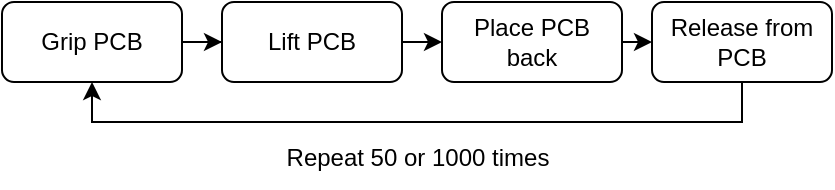 <mxfile version="24.0.7" type="device">
  <diagram name="Page-1" id="cYrABiHtNv_sOr97yq9n">
    <mxGraphModel dx="1044" dy="518" grid="1" gridSize="10" guides="1" tooltips="1" connect="1" arrows="1" fold="1" page="1" pageScale="1" pageWidth="850" pageHeight="1100" math="0" shadow="0">
      <root>
        <mxCell id="0" />
        <mxCell id="1" parent="0" />
        <mxCell id="Za5ATRkJ9ul04T8mf0hR-5" style="edgeStyle=orthogonalEdgeStyle;rounded=0;orthogonalLoop=1;jettySize=auto;html=1;exitX=1;exitY=0.5;exitDx=0;exitDy=0;" edge="1" parent="1" source="Za5ATRkJ9ul04T8mf0hR-1" target="Za5ATRkJ9ul04T8mf0hR-2">
          <mxGeometry relative="1" as="geometry" />
        </mxCell>
        <mxCell id="Za5ATRkJ9ul04T8mf0hR-1" value="Grip PCB" style="rounded=1;whiteSpace=wrap;html=1;" vertex="1" parent="1">
          <mxGeometry x="100" y="240" width="90" height="40" as="geometry" />
        </mxCell>
        <mxCell id="Za5ATRkJ9ul04T8mf0hR-6" style="edgeStyle=orthogonalEdgeStyle;rounded=0;orthogonalLoop=1;jettySize=auto;html=1;exitX=1;exitY=0.5;exitDx=0;exitDy=0;entryX=0;entryY=0.5;entryDx=0;entryDy=0;" edge="1" parent="1" source="Za5ATRkJ9ul04T8mf0hR-2" target="Za5ATRkJ9ul04T8mf0hR-3">
          <mxGeometry relative="1" as="geometry" />
        </mxCell>
        <mxCell id="Za5ATRkJ9ul04T8mf0hR-2" value="Lift PCB" style="rounded=1;whiteSpace=wrap;html=1;" vertex="1" parent="1">
          <mxGeometry x="210" y="240" width="90" height="40" as="geometry" />
        </mxCell>
        <mxCell id="Za5ATRkJ9ul04T8mf0hR-7" style="edgeStyle=orthogonalEdgeStyle;rounded=0;orthogonalLoop=1;jettySize=auto;html=1;exitX=1;exitY=0.5;exitDx=0;exitDy=0;entryX=0;entryY=0.5;entryDx=0;entryDy=0;" edge="1" parent="1" source="Za5ATRkJ9ul04T8mf0hR-3" target="Za5ATRkJ9ul04T8mf0hR-4">
          <mxGeometry relative="1" as="geometry" />
        </mxCell>
        <mxCell id="Za5ATRkJ9ul04T8mf0hR-3" value="Place PCB &lt;br&gt;back" style="rounded=1;whiteSpace=wrap;html=1;" vertex="1" parent="1">
          <mxGeometry x="320" y="240" width="90" height="40" as="geometry" />
        </mxCell>
        <mxCell id="Za5ATRkJ9ul04T8mf0hR-9" style="edgeStyle=orthogonalEdgeStyle;rounded=0;orthogonalLoop=1;jettySize=auto;html=1;exitX=0.5;exitY=1;exitDx=0;exitDy=0;entryX=0.5;entryY=1;entryDx=0;entryDy=0;" edge="1" parent="1" source="Za5ATRkJ9ul04T8mf0hR-4" target="Za5ATRkJ9ul04T8mf0hR-1">
          <mxGeometry relative="1" as="geometry" />
        </mxCell>
        <mxCell id="Za5ATRkJ9ul04T8mf0hR-4" value="Release from PCB" style="rounded=1;whiteSpace=wrap;html=1;" vertex="1" parent="1">
          <mxGeometry x="425" y="240" width="90" height="40" as="geometry" />
        </mxCell>
        <mxCell id="Za5ATRkJ9ul04T8mf0hR-10" value="Repeat 50 or 1000 times" style="text;html=1;align=center;verticalAlign=middle;whiteSpace=wrap;rounded=0;" vertex="1" parent="1">
          <mxGeometry x="233" y="303" width="150" height="30" as="geometry" />
        </mxCell>
      </root>
    </mxGraphModel>
  </diagram>
</mxfile>
